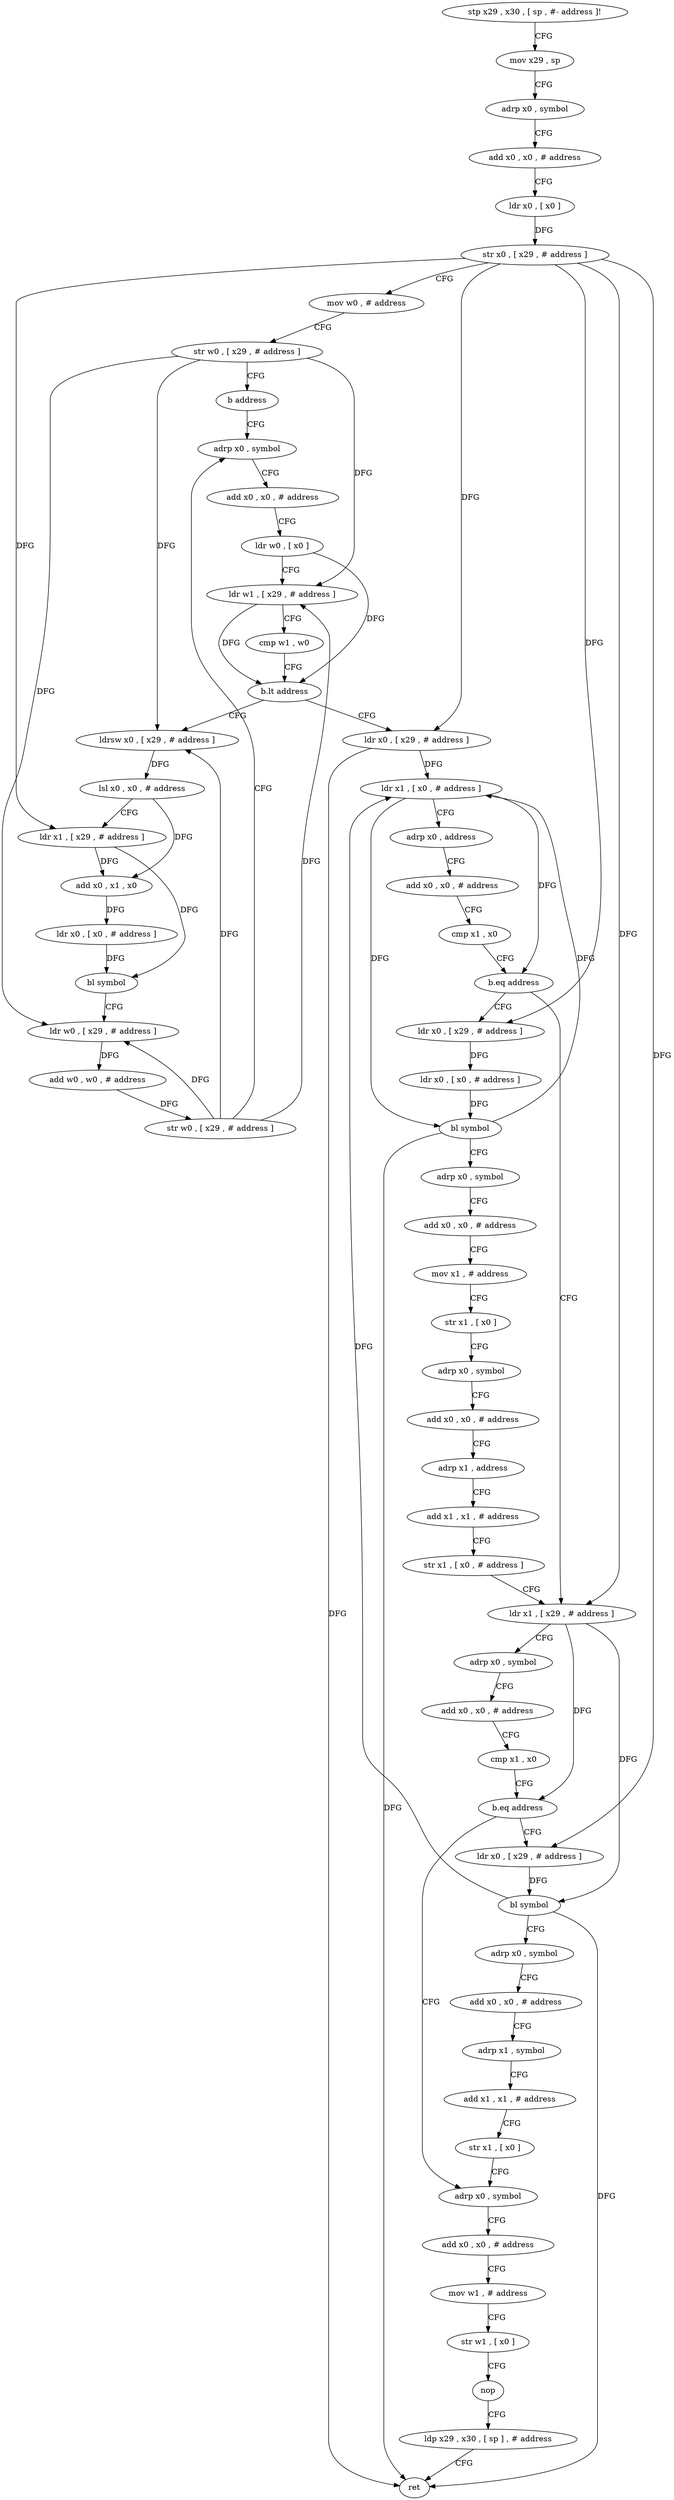 digraph "func" {
"289460" [label = "stp x29 , x30 , [ sp , #- address ]!" ]
"289464" [label = "mov x29 , sp" ]
"289468" [label = "adrp x0 , symbol" ]
"289472" [label = "add x0 , x0 , # address" ]
"289476" [label = "ldr x0 , [ x0 ]" ]
"289480" [label = "str x0 , [ x29 , # address ]" ]
"289484" [label = "mov w0 , # address" ]
"289488" [label = "str w0 , [ x29 , # address ]" ]
"289492" [label = "b address" ]
"289532" [label = "adrp x0 , symbol" ]
"289536" [label = "add x0 , x0 , # address" ]
"289540" [label = "ldr w0 , [ x0 ]" ]
"289544" [label = "ldr w1 , [ x29 , # address ]" ]
"289548" [label = "cmp w1 , w0" ]
"289552" [label = "b.lt address" ]
"289496" [label = "ldrsw x0 , [ x29 , # address ]" ]
"289556" [label = "ldr x0 , [ x29 , # address ]" ]
"289500" [label = "lsl x0 , x0 , # address" ]
"289504" [label = "ldr x1 , [ x29 , # address ]" ]
"289508" [label = "add x0 , x1 , x0" ]
"289512" [label = "ldr x0 , [ x0 , # address ]" ]
"289516" [label = "bl symbol" ]
"289520" [label = "ldr w0 , [ x29 , # address ]" ]
"289524" [label = "add w0 , w0 , # address" ]
"289528" [label = "str w0 , [ x29 , # address ]" ]
"289560" [label = "ldr x1 , [ x0 , # address ]" ]
"289564" [label = "adrp x0 , address" ]
"289568" [label = "add x0 , x0 , # address" ]
"289572" [label = "cmp x1 , x0" ]
"289576" [label = "b.eq address" ]
"289628" [label = "ldr x1 , [ x29 , # address ]" ]
"289580" [label = "ldr x0 , [ x29 , # address ]" ]
"289632" [label = "adrp x0 , symbol" ]
"289636" [label = "add x0 , x0 , # address" ]
"289640" [label = "cmp x1 , x0" ]
"289644" [label = "b.eq address" ]
"289676" [label = "adrp x0 , symbol" ]
"289648" [label = "ldr x0 , [ x29 , # address ]" ]
"289584" [label = "ldr x0 , [ x0 , # address ]" ]
"289588" [label = "bl symbol" ]
"289592" [label = "adrp x0 , symbol" ]
"289596" [label = "add x0 , x0 , # address" ]
"289600" [label = "mov x1 , # address" ]
"289604" [label = "str x1 , [ x0 ]" ]
"289608" [label = "adrp x0 , symbol" ]
"289612" [label = "add x0 , x0 , # address" ]
"289616" [label = "adrp x1 , address" ]
"289620" [label = "add x1 , x1 , # address" ]
"289624" [label = "str x1 , [ x0 , # address ]" ]
"289680" [label = "add x0 , x0 , # address" ]
"289684" [label = "mov w1 , # address" ]
"289688" [label = "str w1 , [ x0 ]" ]
"289692" [label = "nop" ]
"289696" [label = "ldp x29 , x30 , [ sp ] , # address" ]
"289700" [label = "ret" ]
"289652" [label = "bl symbol" ]
"289656" [label = "adrp x0 , symbol" ]
"289660" [label = "add x0 , x0 , # address" ]
"289664" [label = "adrp x1 , symbol" ]
"289668" [label = "add x1 , x1 , # address" ]
"289672" [label = "str x1 , [ x0 ]" ]
"289460" -> "289464" [ label = "CFG" ]
"289464" -> "289468" [ label = "CFG" ]
"289468" -> "289472" [ label = "CFG" ]
"289472" -> "289476" [ label = "CFG" ]
"289476" -> "289480" [ label = "DFG" ]
"289480" -> "289484" [ label = "CFG" ]
"289480" -> "289504" [ label = "DFG" ]
"289480" -> "289556" [ label = "DFG" ]
"289480" -> "289628" [ label = "DFG" ]
"289480" -> "289580" [ label = "DFG" ]
"289480" -> "289648" [ label = "DFG" ]
"289484" -> "289488" [ label = "CFG" ]
"289488" -> "289492" [ label = "CFG" ]
"289488" -> "289544" [ label = "DFG" ]
"289488" -> "289496" [ label = "DFG" ]
"289488" -> "289520" [ label = "DFG" ]
"289492" -> "289532" [ label = "CFG" ]
"289532" -> "289536" [ label = "CFG" ]
"289536" -> "289540" [ label = "CFG" ]
"289540" -> "289544" [ label = "CFG" ]
"289540" -> "289552" [ label = "DFG" ]
"289544" -> "289548" [ label = "CFG" ]
"289544" -> "289552" [ label = "DFG" ]
"289548" -> "289552" [ label = "CFG" ]
"289552" -> "289496" [ label = "CFG" ]
"289552" -> "289556" [ label = "CFG" ]
"289496" -> "289500" [ label = "DFG" ]
"289556" -> "289560" [ label = "DFG" ]
"289556" -> "289700" [ label = "DFG" ]
"289500" -> "289504" [ label = "CFG" ]
"289500" -> "289508" [ label = "DFG" ]
"289504" -> "289508" [ label = "DFG" ]
"289504" -> "289516" [ label = "DFG" ]
"289508" -> "289512" [ label = "DFG" ]
"289512" -> "289516" [ label = "DFG" ]
"289516" -> "289520" [ label = "CFG" ]
"289520" -> "289524" [ label = "DFG" ]
"289524" -> "289528" [ label = "DFG" ]
"289528" -> "289532" [ label = "CFG" ]
"289528" -> "289544" [ label = "DFG" ]
"289528" -> "289496" [ label = "DFG" ]
"289528" -> "289520" [ label = "DFG" ]
"289560" -> "289564" [ label = "CFG" ]
"289560" -> "289576" [ label = "DFG" ]
"289560" -> "289588" [ label = "DFG" ]
"289564" -> "289568" [ label = "CFG" ]
"289568" -> "289572" [ label = "CFG" ]
"289572" -> "289576" [ label = "CFG" ]
"289576" -> "289628" [ label = "CFG" ]
"289576" -> "289580" [ label = "CFG" ]
"289628" -> "289632" [ label = "CFG" ]
"289628" -> "289644" [ label = "DFG" ]
"289628" -> "289652" [ label = "DFG" ]
"289580" -> "289584" [ label = "DFG" ]
"289632" -> "289636" [ label = "CFG" ]
"289636" -> "289640" [ label = "CFG" ]
"289640" -> "289644" [ label = "CFG" ]
"289644" -> "289676" [ label = "CFG" ]
"289644" -> "289648" [ label = "CFG" ]
"289676" -> "289680" [ label = "CFG" ]
"289648" -> "289652" [ label = "DFG" ]
"289584" -> "289588" [ label = "DFG" ]
"289588" -> "289592" [ label = "CFG" ]
"289588" -> "289560" [ label = "DFG" ]
"289588" -> "289700" [ label = "DFG" ]
"289592" -> "289596" [ label = "CFG" ]
"289596" -> "289600" [ label = "CFG" ]
"289600" -> "289604" [ label = "CFG" ]
"289604" -> "289608" [ label = "CFG" ]
"289608" -> "289612" [ label = "CFG" ]
"289612" -> "289616" [ label = "CFG" ]
"289616" -> "289620" [ label = "CFG" ]
"289620" -> "289624" [ label = "CFG" ]
"289624" -> "289628" [ label = "CFG" ]
"289680" -> "289684" [ label = "CFG" ]
"289684" -> "289688" [ label = "CFG" ]
"289688" -> "289692" [ label = "CFG" ]
"289692" -> "289696" [ label = "CFG" ]
"289696" -> "289700" [ label = "CFG" ]
"289652" -> "289656" [ label = "CFG" ]
"289652" -> "289560" [ label = "DFG" ]
"289652" -> "289700" [ label = "DFG" ]
"289656" -> "289660" [ label = "CFG" ]
"289660" -> "289664" [ label = "CFG" ]
"289664" -> "289668" [ label = "CFG" ]
"289668" -> "289672" [ label = "CFG" ]
"289672" -> "289676" [ label = "CFG" ]
}
